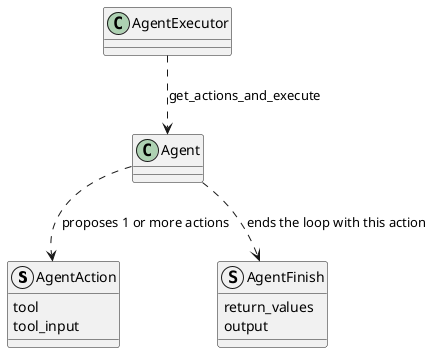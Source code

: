 ' DataClasses holds the information for the agent runs. This information is used by the LLM to generate the responses for given task

@startuml


' This is a dataclass that represents the action an agent should take. 
' It has a tool property (which is the name of the tool that should be invoked) and a tool_input property (the input to that tool)
' https://api.python.langchain.com/en/latest/agents/langchain_core.agents.AgentAction.html
' https://api.python.langchain.com/en/latest/agents/langchain_core.agents.AgentAction.html#langchain_core.agents.AgentAction
struct AgentAction{
    tool
    tool_input
}

' This represents the final result from an agent, when it is ready to return to the user. 
' It contains a return_values key-value mapping, which contains the final agent output. 
' Usually, this contains an output key containing a string that is the agent's response.
' https://api.python.langchain.com/en/latest/agents/langchain_core.agents.AgentFinish.html
struct AgentFinish {
    return_values
    output
}

' These represent previous agent actions and corresponding outputs from this CURRENT agent run. 
' These are important to pass to future iteration so the agent knows what work it has already done. 
' This is typed as a List[Tuple[AgentAction, Any]]. Note that observation is currently left as type Any to be maximally flexible. 
' In practice, this is often a string.
' https://python.langchain.com/v0.1/docs/modules/agents/how_to/intermediate_steps/
' class IntermediateSteps{
'     List[Tuple[AgentAction, Any]]
' }

' This is the chain responsible for deciding what step to take next.
class Agent{}

Agent ..> AgentAction : proposes 1 or more actions
Agent ..> AgentFinish : ends the loop with this action

' The agent executor is the runtime for an agent. This is what actually calls the agent, 
' executes the actions it chooses, passes the action outputs back to the agent, and repeats.
class AgentExecutor{}

AgentExecutor ..> Agent : get_actions_and_execute


@enduml